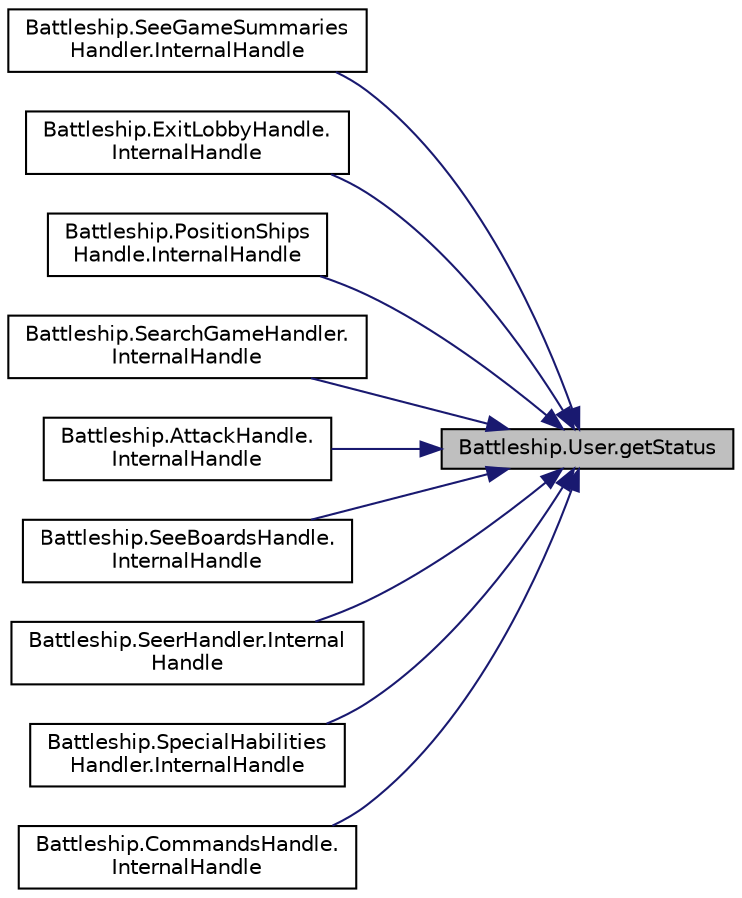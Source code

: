 digraph "Battleship.User.getStatus"
{
 // INTERACTIVE_SVG=YES
 // LATEX_PDF_SIZE
  edge [fontname="Helvetica",fontsize="10",labelfontname="Helvetica",labelfontsize="10"];
  node [fontname="Helvetica",fontsize="10",shape=record];
  rankdir="RL";
  Node1 [label="Battleship.User.getStatus",height=0.2,width=0.4,color="black", fillcolor="grey75", style="filled", fontcolor="black",tooltip="Retorna el estado del usuario"];
  Node1 -> Node2 [dir="back",color="midnightblue",fontsize="10",style="solid",fontname="Helvetica"];
  Node2 [label="Battleship.SeeGameSummaries\lHandler.InternalHandle",height=0.2,width=0.4,color="black", fillcolor="white", style="filled",URL="$classBattleship_1_1SeeGameSummariesHandler.html#a4407fc545aa2570746af01f1c824771c",tooltip="Procesa el mensaje \"ver partidas jugadas\" y retorna true; retorna false en caso contrario."];
  Node1 -> Node3 [dir="back",color="midnightblue",fontsize="10",style="solid",fontname="Helvetica"];
  Node3 [label="Battleship.ExitLobbyHandle.\lInternalHandle",height=0.2,width=0.4,color="black", fillcolor="white", style="filled",URL="$classBattleship_1_1ExitLobbyHandle.html#a89dea1d41efbed91371b61884b087301",tooltip="Procesa el mensaje \"salir lobby\" y retorna true; retorna false en caso contrario."];
  Node1 -> Node4 [dir="back",color="midnightblue",fontsize="10",style="solid",fontname="Helvetica"];
  Node4 [label="Battleship.PositionShips\lHandle.InternalHandle",height=0.2,width=0.4,color="black", fillcolor="white", style="filled",URL="$classBattleship_1_1PositionShipsHandle.html#a5d097ce812438cfc50ba620dfdfbcce8",tooltip="Procesa el mensaje \"posicionar barcos\" y retorna true; retorna false en caso contrario."];
  Node1 -> Node5 [dir="back",color="midnightblue",fontsize="10",style="solid",fontname="Helvetica"];
  Node5 [label="Battleship.SearchGameHandler.\lInternalHandle",height=0.2,width=0.4,color="black", fillcolor="white", style="filled",URL="$classBattleship_1_1SearchGameHandler.html#adfb61d6af5cceacc73c8fa954a1ae479",tooltip="Procesa el mensaje \"Buscar partida\" y retorna true; retorna false en caso contrario."];
  Node1 -> Node6 [dir="back",color="midnightblue",fontsize="10",style="solid",fontname="Helvetica"];
  Node6 [label="Battleship.AttackHandle.\lInternalHandle",height=0.2,width=0.4,color="black", fillcolor="white", style="filled",URL="$classBattleship_1_1AttackHandle.html#acbca5e0fe07823ecdeeadbe93543efdc",tooltip="Procesa el mensaje \"atacar\" y retorna true; retorna false en caso contrario."];
  Node1 -> Node7 [dir="back",color="midnightblue",fontsize="10",style="solid",fontname="Helvetica"];
  Node7 [label="Battleship.SeeBoardsHandle.\lInternalHandle",height=0.2,width=0.4,color="black", fillcolor="white", style="filled",URL="$classBattleship_1_1SeeBoardsHandle.html#a027697edb2d1acdc93da53264b127019",tooltip="Procesa el mensaje \"ver tableros\" y retorna true; retorna false en caso contrario."];
  Node1 -> Node8 [dir="back",color="midnightblue",fontsize="10",style="solid",fontname="Helvetica"];
  Node8 [label="Battleship.SeerHandler.Internal\lHandle",height=0.2,width=0.4,color="black", fillcolor="white", style="filled",URL="$classBattleship_1_1SeerHandler.html#a83bbb4b93be0c5e0a53df48735d3d558",tooltip="Procesa los mensajes \"vidente\" y retorna true; retorna false en caso contrario."];
  Node1 -> Node9 [dir="back",color="midnightblue",fontsize="10",style="solid",fontname="Helvetica"];
  Node9 [label="Battleship.SpecialHabilities\lHandler.InternalHandle",height=0.2,width=0.4,color="black", fillcolor="white", style="filled",URL="$classBattleship_1_1SpecialHabilitiesHandler.html#a2df41c275ba6a00f3f752adf8117a505",tooltip="Procesa los mensajes \"aereo\", \"vidente\", \"satelite\" y retorna true; retorna false en caso contrario."];
  Node1 -> Node10 [dir="back",color="midnightblue",fontsize="10",style="solid",fontname="Helvetica"];
  Node10 [label="Battleship.CommandsHandle.\lInternalHandle",height=0.2,width=0.4,color="black", fillcolor="white", style="filled",URL="$classBattleship_1_1CommandsHandle.html#af4a88032d8414caabe0405526ef410df",tooltip="Procesa el mensaje \"comandos\" y retorna true; retorna false en caso contrario."];
}
